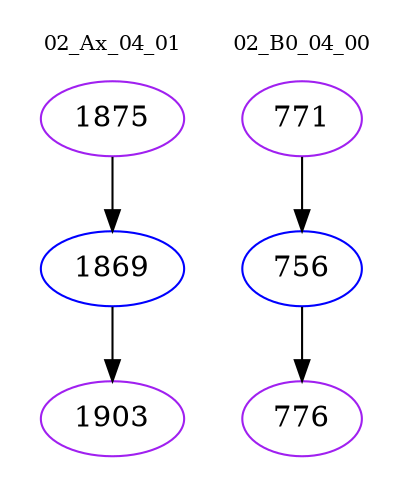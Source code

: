 digraph{
subgraph cluster_0 {
color = white
label = "02_Ax_04_01";
fontsize=10;
T0_1875 [label="1875", color="purple"]
T0_1875 -> T0_1869 [color="black"]
T0_1869 [label="1869", color="blue"]
T0_1869 -> T0_1903 [color="black"]
T0_1903 [label="1903", color="purple"]
}
subgraph cluster_1 {
color = white
label = "02_B0_04_00";
fontsize=10;
T1_771 [label="771", color="purple"]
T1_771 -> T1_756 [color="black"]
T1_756 [label="756", color="blue"]
T1_756 -> T1_776 [color="black"]
T1_776 [label="776", color="purple"]
}
}
